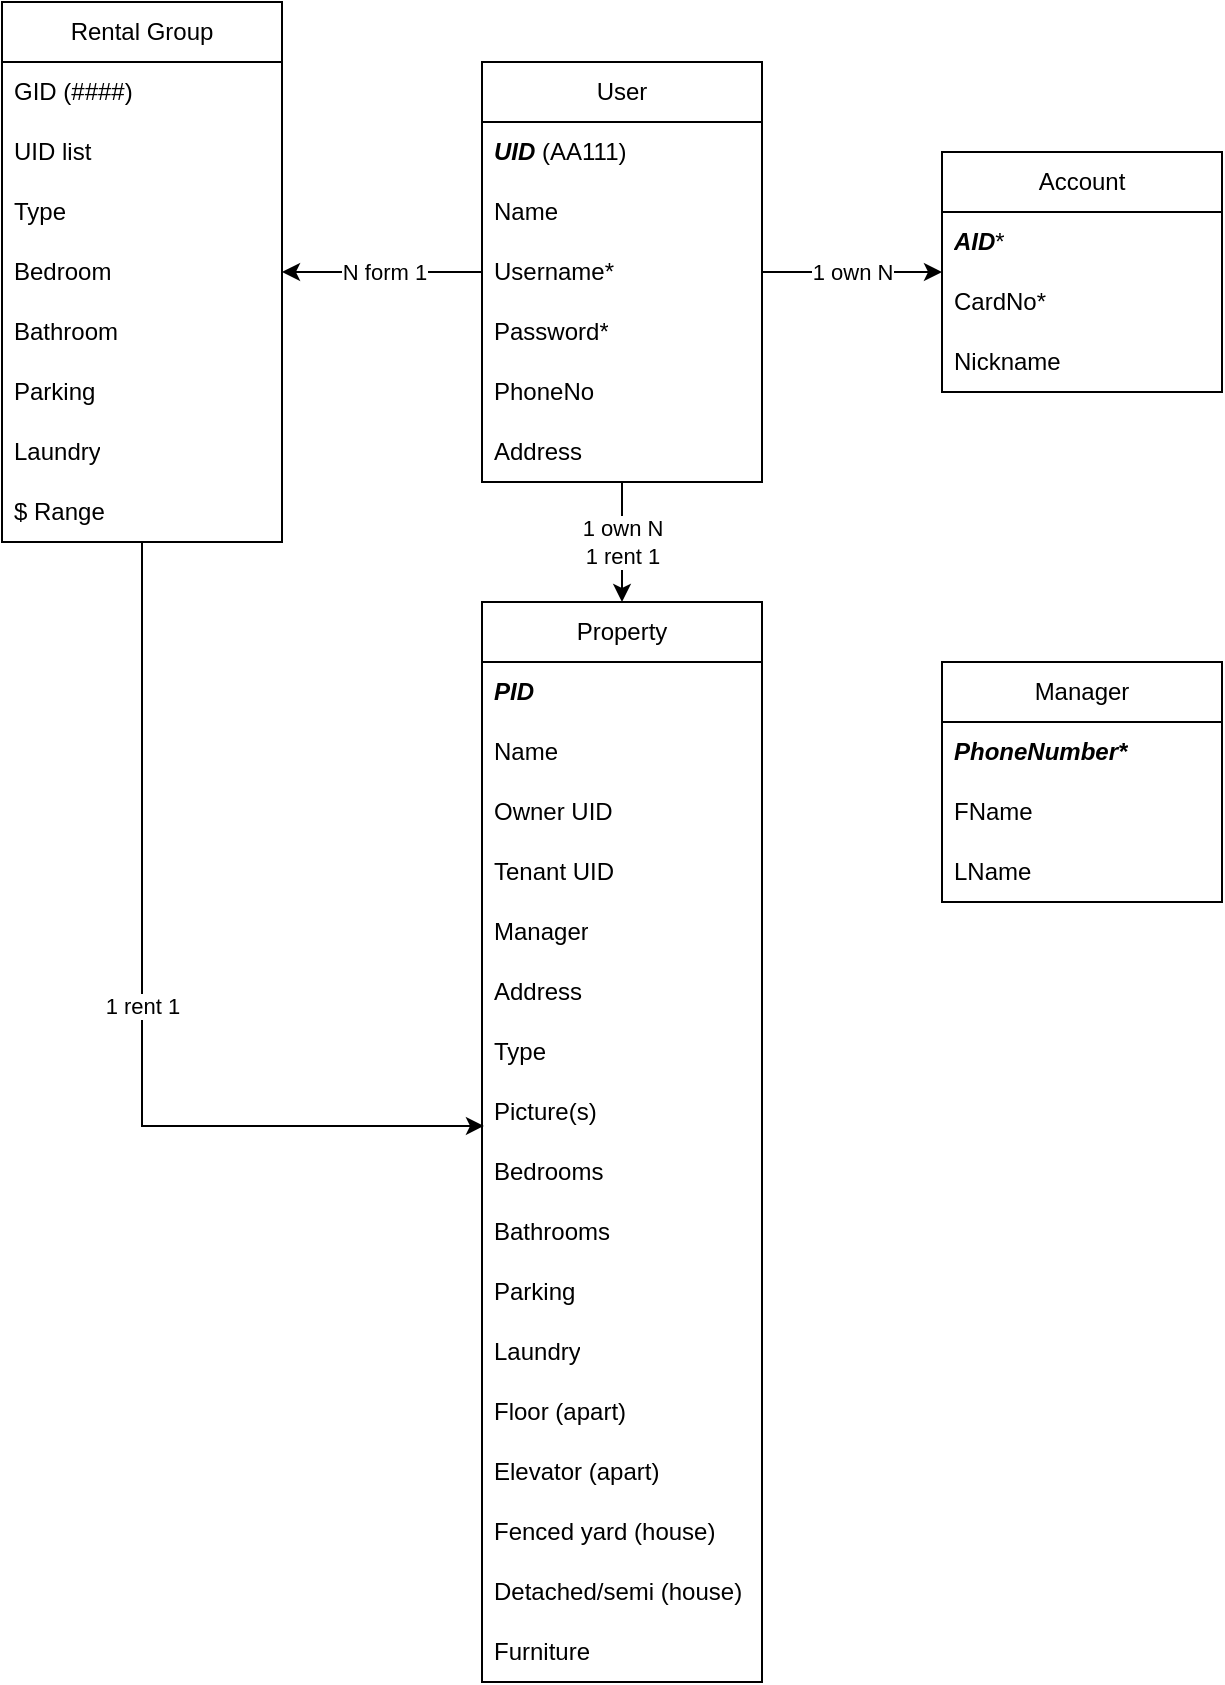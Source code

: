 <mxfile version="22.1.18" type="github">
  <diagram id="C5RBs43oDa-KdzZeNtuy" name="Page-1">
    <mxGraphModel dx="794" dy="413" grid="1" gridSize="10" guides="1" tooltips="1" connect="1" arrows="1" fold="1" page="1" pageScale="1" pageWidth="827" pageHeight="1169" math="0" shadow="0">
      <root>
        <mxCell id="WIyWlLk6GJQsqaUBKTNV-0" />
        <mxCell id="WIyWlLk6GJQsqaUBKTNV-1" parent="WIyWlLk6GJQsqaUBKTNV-0" />
        <mxCell id="_iqlYlecqy5unlglw5hI-12" value="1 own N" style="edgeStyle=orthogonalEdgeStyle;rounded=0;orthogonalLoop=1;jettySize=auto;html=1;entryX=0;entryY=0.5;entryDx=0;entryDy=0;" edge="1" parent="WIyWlLk6GJQsqaUBKTNV-1" source="_iqlYlecqy5unlglw5hI-2" target="_iqlYlecqy5unlglw5hI-8">
          <mxGeometry relative="1" as="geometry">
            <mxPoint x="490" y="285" as="targetPoint" />
          </mxGeometry>
        </mxCell>
        <mxCell id="_iqlYlecqy5unlglw5hI-17" style="edgeStyle=orthogonalEdgeStyle;rounded=0;orthogonalLoop=1;jettySize=auto;html=1;entryX=0.5;entryY=0;entryDx=0;entryDy=0;" edge="1" parent="WIyWlLk6GJQsqaUBKTNV-1" source="_iqlYlecqy5unlglw5hI-2" target="_iqlYlecqy5unlglw5hI-13">
          <mxGeometry relative="1" as="geometry" />
        </mxCell>
        <mxCell id="lewGBKHHSk3XJpXt-q_e-0" value="1 own N&lt;br&gt;1 rent 1" style="edgeLabel;html=1;align=center;verticalAlign=middle;resizable=0;points=[];" connectable="0" vertex="1" parent="_iqlYlecqy5unlglw5hI-17">
          <mxGeometry x="-0.28" y="1" relative="1" as="geometry">
            <mxPoint x="-1" y="8" as="offset" />
          </mxGeometry>
        </mxCell>
        <mxCell id="_iqlYlecqy5unlglw5hI-2" value="User" style="swimlane;fontStyle=0;childLayout=stackLayout;horizontal=1;startSize=30;horizontalStack=0;resizeParent=1;resizeParentMax=0;resizeLast=0;collapsible=1;marginBottom=0;whiteSpace=wrap;html=1;" vertex="1" parent="WIyWlLk6GJQsqaUBKTNV-1">
          <mxGeometry x="260" y="210" width="140" height="210" as="geometry" />
        </mxCell>
        <mxCell id="_iqlYlecqy5unlglw5hI-3" value="&lt;i&gt;&lt;b&gt;UID&lt;/b&gt;&lt;/i&gt; (AA111)" style="text;strokeColor=none;fillColor=none;align=left;verticalAlign=middle;spacingLeft=4;spacingRight=4;overflow=hidden;points=[[0,0.5],[1,0.5]];portConstraint=eastwest;rotatable=0;whiteSpace=wrap;html=1;" vertex="1" parent="_iqlYlecqy5unlglw5hI-2">
          <mxGeometry y="30" width="140" height="30" as="geometry" />
        </mxCell>
        <mxCell id="_iqlYlecqy5unlglw5hI-4" value="Name" style="text;strokeColor=none;fillColor=none;align=left;verticalAlign=middle;spacingLeft=4;spacingRight=4;overflow=hidden;points=[[0,0.5],[1,0.5]];portConstraint=eastwest;rotatable=0;whiteSpace=wrap;html=1;" vertex="1" parent="_iqlYlecqy5unlglw5hI-2">
          <mxGeometry y="60" width="140" height="30" as="geometry" />
        </mxCell>
        <mxCell id="_iqlYlecqy5unlglw5hI-23" value="Username*" style="text;strokeColor=none;fillColor=none;align=left;verticalAlign=middle;spacingLeft=4;spacingRight=4;overflow=hidden;points=[[0,0.5],[1,0.5]];portConstraint=eastwest;rotatable=0;whiteSpace=wrap;html=1;" vertex="1" parent="_iqlYlecqy5unlglw5hI-2">
          <mxGeometry y="90" width="140" height="30" as="geometry" />
        </mxCell>
        <mxCell id="_iqlYlecqy5unlglw5hI-24" value="Password*" style="text;strokeColor=none;fillColor=none;align=left;verticalAlign=middle;spacingLeft=4;spacingRight=4;overflow=hidden;points=[[0,0.5],[1,0.5]];portConstraint=eastwest;rotatable=0;whiteSpace=wrap;html=1;" vertex="1" parent="_iqlYlecqy5unlglw5hI-2">
          <mxGeometry y="120" width="140" height="30" as="geometry" />
        </mxCell>
        <mxCell id="_iqlYlecqy5unlglw5hI-5" value="&lt;div&gt;PhoneNo&lt;/div&gt;" style="text;strokeColor=none;fillColor=none;align=left;verticalAlign=middle;spacingLeft=4;spacingRight=4;overflow=hidden;points=[[0,0.5],[1,0.5]];portConstraint=eastwest;rotatable=0;whiteSpace=wrap;html=1;" vertex="1" parent="_iqlYlecqy5unlglw5hI-2">
          <mxGeometry y="150" width="140" height="30" as="geometry" />
        </mxCell>
        <mxCell id="_iqlYlecqy5unlglw5hI-7" value="Address" style="text;strokeColor=none;fillColor=none;align=left;verticalAlign=middle;spacingLeft=4;spacingRight=4;overflow=hidden;points=[[0,0.5],[1,0.5]];portConstraint=eastwest;rotatable=0;whiteSpace=wrap;html=1;" vertex="1" parent="_iqlYlecqy5unlglw5hI-2">
          <mxGeometry y="180" width="140" height="30" as="geometry" />
        </mxCell>
        <mxCell id="_iqlYlecqy5unlglw5hI-8" value="Account" style="swimlane;fontStyle=0;childLayout=stackLayout;horizontal=1;startSize=30;horizontalStack=0;resizeParent=1;resizeParentMax=0;resizeLast=0;collapsible=1;marginBottom=0;whiteSpace=wrap;html=1;" vertex="1" parent="WIyWlLk6GJQsqaUBKTNV-1">
          <mxGeometry x="490" y="255" width="140" height="120" as="geometry" />
        </mxCell>
        <mxCell id="_iqlYlecqy5unlglw5hI-46" value="&lt;b&gt;&lt;i&gt;AID&lt;/i&gt;&lt;/b&gt;*" style="text;strokeColor=none;fillColor=none;align=left;verticalAlign=middle;spacingLeft=4;spacingRight=4;overflow=hidden;points=[[0,0.5],[1,0.5]];portConstraint=eastwest;rotatable=0;whiteSpace=wrap;html=1;" vertex="1" parent="_iqlYlecqy5unlglw5hI-8">
          <mxGeometry y="30" width="140" height="30" as="geometry" />
        </mxCell>
        <mxCell id="_iqlYlecqy5unlglw5hI-10" value="CardNo*" style="text;strokeColor=none;fillColor=none;align=left;verticalAlign=middle;spacingLeft=4;spacingRight=4;overflow=hidden;points=[[0,0.5],[1,0.5]];portConstraint=eastwest;rotatable=0;whiteSpace=wrap;html=1;" vertex="1" parent="_iqlYlecqy5unlglw5hI-8">
          <mxGeometry y="60" width="140" height="30" as="geometry" />
        </mxCell>
        <mxCell id="_iqlYlecqy5unlglw5hI-33" value="Nickname" style="text;strokeColor=none;fillColor=none;align=left;verticalAlign=middle;spacingLeft=4;spacingRight=4;overflow=hidden;points=[[0,0.5],[1,0.5]];portConstraint=eastwest;rotatable=0;whiteSpace=wrap;html=1;" vertex="1" parent="_iqlYlecqy5unlglw5hI-8">
          <mxGeometry y="90" width="140" height="30" as="geometry" />
        </mxCell>
        <mxCell id="_iqlYlecqy5unlglw5hI-13" value="Property" style="swimlane;fontStyle=0;childLayout=stackLayout;horizontal=1;startSize=30;horizontalStack=0;resizeParent=1;resizeParentMax=0;resizeLast=0;collapsible=1;marginBottom=0;whiteSpace=wrap;html=1;" vertex="1" parent="WIyWlLk6GJQsqaUBKTNV-1">
          <mxGeometry x="260" y="480" width="140" height="540" as="geometry" />
        </mxCell>
        <mxCell id="_iqlYlecqy5unlglw5hI-14" value="&lt;b&gt;&lt;i&gt;PID&lt;/i&gt;&lt;/b&gt;" style="text;strokeColor=none;fillColor=none;align=left;verticalAlign=middle;spacingLeft=4;spacingRight=4;overflow=hidden;points=[[0,0.5],[1,0.5]];portConstraint=eastwest;rotatable=0;whiteSpace=wrap;html=1;" vertex="1" parent="_iqlYlecqy5unlglw5hI-13">
          <mxGeometry y="30" width="140" height="30" as="geometry" />
        </mxCell>
        <mxCell id="_iqlYlecqy5unlglw5hI-32" value="Name" style="text;strokeColor=none;fillColor=none;align=left;verticalAlign=middle;spacingLeft=4;spacingRight=4;overflow=hidden;points=[[0,0.5],[1,0.5]];portConstraint=eastwest;rotatable=0;whiteSpace=wrap;html=1;" vertex="1" parent="_iqlYlecqy5unlglw5hI-13">
          <mxGeometry y="60" width="140" height="30" as="geometry" />
        </mxCell>
        <mxCell id="_iqlYlecqy5unlglw5hI-30" value="Owner UID" style="text;strokeColor=none;fillColor=none;align=left;verticalAlign=middle;spacingLeft=4;spacingRight=4;overflow=hidden;points=[[0,0.5],[1,0.5]];portConstraint=eastwest;rotatable=0;whiteSpace=wrap;html=1;" vertex="1" parent="_iqlYlecqy5unlglw5hI-13">
          <mxGeometry y="90" width="140" height="30" as="geometry" />
        </mxCell>
        <mxCell id="_iqlYlecqy5unlglw5hI-31" value="Tenant UID" style="text;strokeColor=none;fillColor=none;align=left;verticalAlign=middle;spacingLeft=4;spacingRight=4;overflow=hidden;points=[[0,0.5],[1,0.5]];portConstraint=eastwest;rotatable=0;whiteSpace=wrap;html=1;" vertex="1" parent="_iqlYlecqy5unlglw5hI-13">
          <mxGeometry y="120" width="140" height="30" as="geometry" />
        </mxCell>
        <mxCell id="_iqlYlecqy5unlglw5hI-47" value="Manager" style="text;strokeColor=none;fillColor=none;align=left;verticalAlign=middle;spacingLeft=4;spacingRight=4;overflow=hidden;points=[[0,0.5],[1,0.5]];portConstraint=eastwest;rotatable=0;whiteSpace=wrap;html=1;" vertex="1" parent="_iqlYlecqy5unlglw5hI-13">
          <mxGeometry y="150" width="140" height="30" as="geometry" />
        </mxCell>
        <mxCell id="_iqlYlecqy5unlglw5hI-15" value="Address" style="text;strokeColor=none;fillColor=none;align=left;verticalAlign=middle;spacingLeft=4;spacingRight=4;overflow=hidden;points=[[0,0.5],[1,0.5]];portConstraint=eastwest;rotatable=0;whiteSpace=wrap;html=1;" vertex="1" parent="_iqlYlecqy5unlglw5hI-13">
          <mxGeometry y="180" width="140" height="30" as="geometry" />
        </mxCell>
        <mxCell id="_iqlYlecqy5unlglw5hI-19" value="Type" style="text;strokeColor=none;fillColor=none;align=left;verticalAlign=middle;spacingLeft=4;spacingRight=4;overflow=hidden;points=[[0,0.5],[1,0.5]];portConstraint=eastwest;rotatable=0;whiteSpace=wrap;html=1;" vertex="1" parent="_iqlYlecqy5unlglw5hI-13">
          <mxGeometry y="210" width="140" height="30" as="geometry" />
        </mxCell>
        <mxCell id="_iqlYlecqy5unlglw5hI-18" value="Picture(s)" style="text;strokeColor=none;fillColor=none;align=left;verticalAlign=middle;spacingLeft=4;spacingRight=4;overflow=hidden;points=[[0,0.5],[1,0.5]];portConstraint=eastwest;rotatable=0;whiteSpace=wrap;html=1;" vertex="1" parent="_iqlYlecqy5unlglw5hI-13">
          <mxGeometry y="240" width="140" height="30" as="geometry" />
        </mxCell>
        <mxCell id="_iqlYlecqy5unlglw5hI-16" value="Bedrooms" style="text;strokeColor=none;fillColor=none;align=left;verticalAlign=middle;spacingLeft=4;spacingRight=4;overflow=hidden;points=[[0,0.5],[1,0.5]];portConstraint=eastwest;rotatable=0;whiteSpace=wrap;html=1;" vertex="1" parent="_iqlYlecqy5unlglw5hI-13">
          <mxGeometry y="270" width="140" height="30" as="geometry" />
        </mxCell>
        <mxCell id="_iqlYlecqy5unlglw5hI-20" value="Bathrooms" style="text;strokeColor=none;fillColor=none;align=left;verticalAlign=middle;spacingLeft=4;spacingRight=4;overflow=hidden;points=[[0,0.5],[1,0.5]];portConstraint=eastwest;rotatable=0;whiteSpace=wrap;html=1;" vertex="1" parent="_iqlYlecqy5unlglw5hI-13">
          <mxGeometry y="300" width="140" height="30" as="geometry" />
        </mxCell>
        <mxCell id="_iqlYlecqy5unlglw5hI-21" value="Parking" style="text;strokeColor=none;fillColor=none;align=left;verticalAlign=middle;spacingLeft=4;spacingRight=4;overflow=hidden;points=[[0,0.5],[1,0.5]];portConstraint=eastwest;rotatable=0;whiteSpace=wrap;html=1;" vertex="1" parent="_iqlYlecqy5unlglw5hI-13">
          <mxGeometry y="330" width="140" height="30" as="geometry" />
        </mxCell>
        <mxCell id="_iqlYlecqy5unlglw5hI-22" value="Laundry" style="text;strokeColor=none;fillColor=none;align=left;verticalAlign=middle;spacingLeft=4;spacingRight=4;overflow=hidden;points=[[0,0.5],[1,0.5]];portConstraint=eastwest;rotatable=0;whiteSpace=wrap;html=1;" vertex="1" parent="_iqlYlecqy5unlglw5hI-13">
          <mxGeometry y="360" width="140" height="30" as="geometry" />
        </mxCell>
        <mxCell id="_iqlYlecqy5unlglw5hI-26" value="Floor (apart)" style="text;strokeColor=none;fillColor=none;align=left;verticalAlign=middle;spacingLeft=4;spacingRight=4;overflow=hidden;points=[[0,0.5],[1,0.5]];portConstraint=eastwest;rotatable=0;whiteSpace=wrap;html=1;" vertex="1" parent="_iqlYlecqy5unlglw5hI-13">
          <mxGeometry y="390" width="140" height="30" as="geometry" />
        </mxCell>
        <mxCell id="_iqlYlecqy5unlglw5hI-27" value="Elevator (apart)" style="text;strokeColor=none;fillColor=none;align=left;verticalAlign=middle;spacingLeft=4;spacingRight=4;overflow=hidden;points=[[0,0.5],[1,0.5]];portConstraint=eastwest;rotatable=0;whiteSpace=wrap;html=1;" vertex="1" parent="_iqlYlecqy5unlglw5hI-13">
          <mxGeometry y="420" width="140" height="30" as="geometry" />
        </mxCell>
        <mxCell id="_iqlYlecqy5unlglw5hI-25" value="Fenced yard (house)" style="text;strokeColor=none;fillColor=none;align=left;verticalAlign=middle;spacingLeft=4;spacingRight=4;overflow=hidden;points=[[0,0.5],[1,0.5]];portConstraint=eastwest;rotatable=0;whiteSpace=wrap;html=1;" vertex="1" parent="_iqlYlecqy5unlglw5hI-13">
          <mxGeometry y="450" width="140" height="30" as="geometry" />
        </mxCell>
        <mxCell id="_iqlYlecqy5unlglw5hI-28" value="Detached/semi (house)" style="text;strokeColor=none;fillColor=none;align=left;verticalAlign=middle;spacingLeft=4;spacingRight=4;overflow=hidden;points=[[0,0.5],[1,0.5]];portConstraint=eastwest;rotatable=0;whiteSpace=wrap;html=1;" vertex="1" parent="_iqlYlecqy5unlglw5hI-13">
          <mxGeometry y="480" width="140" height="30" as="geometry" />
        </mxCell>
        <mxCell id="_iqlYlecqy5unlglw5hI-29" value="Furniture" style="text;strokeColor=none;fillColor=none;align=left;verticalAlign=middle;spacingLeft=4;spacingRight=4;overflow=hidden;points=[[0,0.5],[1,0.5]];portConstraint=eastwest;rotatable=0;whiteSpace=wrap;html=1;" vertex="1" parent="_iqlYlecqy5unlglw5hI-13">
          <mxGeometry y="510" width="140" height="30" as="geometry" />
        </mxCell>
        <mxCell id="_iqlYlecqy5unlglw5hI-34" value="Rental Group" style="swimlane;fontStyle=0;childLayout=stackLayout;horizontal=1;startSize=30;horizontalStack=0;resizeParent=1;resizeParentMax=0;resizeLast=0;collapsible=1;marginBottom=0;whiteSpace=wrap;html=1;" vertex="1" parent="WIyWlLk6GJQsqaUBKTNV-1">
          <mxGeometry x="20" y="180" width="140" height="270" as="geometry" />
        </mxCell>
        <mxCell id="_iqlYlecqy5unlglw5hI-35" value="GID (####)" style="text;strokeColor=none;fillColor=none;align=left;verticalAlign=middle;spacingLeft=4;spacingRight=4;overflow=hidden;points=[[0,0.5],[1,0.5]];portConstraint=eastwest;rotatable=0;whiteSpace=wrap;html=1;" vertex="1" parent="_iqlYlecqy5unlglw5hI-34">
          <mxGeometry y="30" width="140" height="30" as="geometry" />
        </mxCell>
        <mxCell id="_iqlYlecqy5unlglw5hI-36" value="UID list" style="text;strokeColor=none;fillColor=none;align=left;verticalAlign=middle;spacingLeft=4;spacingRight=4;overflow=hidden;points=[[0,0.5],[1,0.5]];portConstraint=eastwest;rotatable=0;whiteSpace=wrap;html=1;" vertex="1" parent="_iqlYlecqy5unlglw5hI-34">
          <mxGeometry y="60" width="140" height="30" as="geometry" />
        </mxCell>
        <mxCell id="_iqlYlecqy5unlglw5hI-37" value="Type" style="text;strokeColor=none;fillColor=none;align=left;verticalAlign=middle;spacingLeft=4;spacingRight=4;overflow=hidden;points=[[0,0.5],[1,0.5]];portConstraint=eastwest;rotatable=0;whiteSpace=wrap;html=1;" vertex="1" parent="_iqlYlecqy5unlglw5hI-34">
          <mxGeometry y="90" width="140" height="30" as="geometry" />
        </mxCell>
        <mxCell id="_iqlYlecqy5unlglw5hI-38" value="Bedroom" style="text;strokeColor=none;fillColor=none;align=left;verticalAlign=middle;spacingLeft=4;spacingRight=4;overflow=hidden;points=[[0,0.5],[1,0.5]];portConstraint=eastwest;rotatable=0;whiteSpace=wrap;html=1;" vertex="1" parent="_iqlYlecqy5unlglw5hI-34">
          <mxGeometry y="120" width="140" height="30" as="geometry" />
        </mxCell>
        <mxCell id="_iqlYlecqy5unlglw5hI-39" value="Bathroom" style="text;strokeColor=none;fillColor=none;align=left;verticalAlign=middle;spacingLeft=4;spacingRight=4;overflow=hidden;points=[[0,0.5],[1,0.5]];portConstraint=eastwest;rotatable=0;whiteSpace=wrap;html=1;" vertex="1" parent="_iqlYlecqy5unlglw5hI-34">
          <mxGeometry y="150" width="140" height="30" as="geometry" />
        </mxCell>
        <mxCell id="_iqlYlecqy5unlglw5hI-42" value="Parking" style="text;strokeColor=none;fillColor=none;align=left;verticalAlign=middle;spacingLeft=4;spacingRight=4;overflow=hidden;points=[[0,0.5],[1,0.5]];portConstraint=eastwest;rotatable=0;whiteSpace=wrap;html=1;" vertex="1" parent="_iqlYlecqy5unlglw5hI-34">
          <mxGeometry y="180" width="140" height="30" as="geometry" />
        </mxCell>
        <mxCell id="_iqlYlecqy5unlglw5hI-43" value="Laundry" style="text;strokeColor=none;fillColor=none;align=left;verticalAlign=middle;spacingLeft=4;spacingRight=4;overflow=hidden;points=[[0,0.5],[1,0.5]];portConstraint=eastwest;rotatable=0;whiteSpace=wrap;html=1;" vertex="1" parent="_iqlYlecqy5unlglw5hI-34">
          <mxGeometry y="210" width="140" height="30" as="geometry" />
        </mxCell>
        <mxCell id="_iqlYlecqy5unlglw5hI-44" value="$ Range" style="text;strokeColor=none;fillColor=none;align=left;verticalAlign=middle;spacingLeft=4;spacingRight=4;overflow=hidden;points=[[0,0.5],[1,0.5]];portConstraint=eastwest;rotatable=0;whiteSpace=wrap;html=1;" vertex="1" parent="_iqlYlecqy5unlglw5hI-34">
          <mxGeometry y="240" width="140" height="30" as="geometry" />
        </mxCell>
        <mxCell id="_iqlYlecqy5unlglw5hI-40" style="edgeStyle=orthogonalEdgeStyle;rounded=0;orthogonalLoop=1;jettySize=auto;html=1;entryX=1;entryY=0.5;entryDx=0;entryDy=0;" edge="1" parent="WIyWlLk6GJQsqaUBKTNV-1" source="_iqlYlecqy5unlglw5hI-23" target="_iqlYlecqy5unlglw5hI-38">
          <mxGeometry relative="1" as="geometry">
            <mxPoint x="200" y="315" as="targetPoint" />
          </mxGeometry>
        </mxCell>
        <mxCell id="_iqlYlecqy5unlglw5hI-41" value="N form 1" style="edgeLabel;html=1;align=center;verticalAlign=middle;resizable=0;points=[];" vertex="1" connectable="0" parent="_iqlYlecqy5unlglw5hI-40">
          <mxGeometry x="-0.306" y="1" relative="1" as="geometry">
            <mxPoint x="-15" y="-1" as="offset" />
          </mxGeometry>
        </mxCell>
        <mxCell id="_iqlYlecqy5unlglw5hI-45" value="1 rent 1" style="edgeStyle=orthogonalEdgeStyle;rounded=0;orthogonalLoop=1;jettySize=auto;html=1;entryX=0.007;entryY=0.733;entryDx=0;entryDy=0;entryPerimeter=0;" edge="1" parent="WIyWlLk6GJQsqaUBKTNV-1" source="_iqlYlecqy5unlglw5hI-34" target="_iqlYlecqy5unlglw5hI-18">
          <mxGeometry relative="1" as="geometry" />
        </mxCell>
        <mxCell id="_iqlYlecqy5unlglw5hI-48" value="Manager" style="swimlane;fontStyle=0;childLayout=stackLayout;horizontal=1;startSize=30;horizontalStack=0;resizeParent=1;resizeParentMax=0;resizeLast=0;collapsible=1;marginBottom=0;whiteSpace=wrap;html=1;" vertex="1" parent="WIyWlLk6GJQsqaUBKTNV-1">
          <mxGeometry x="490" y="510" width="140" height="120" as="geometry" />
        </mxCell>
        <mxCell id="_iqlYlecqy5unlglw5hI-49" value="&lt;b&gt;&lt;i&gt;PhoneNumber*&lt;/i&gt;&lt;/b&gt;" style="text;strokeColor=none;fillColor=none;align=left;verticalAlign=middle;spacingLeft=4;spacingRight=4;overflow=hidden;points=[[0,0.5],[1,0.5]];portConstraint=eastwest;rotatable=0;whiteSpace=wrap;html=1;" vertex="1" parent="_iqlYlecqy5unlglw5hI-48">
          <mxGeometry y="30" width="140" height="30" as="geometry" />
        </mxCell>
        <mxCell id="_iqlYlecqy5unlglw5hI-50" value="FName" style="text;strokeColor=none;fillColor=none;align=left;verticalAlign=middle;spacingLeft=4;spacingRight=4;overflow=hidden;points=[[0,0.5],[1,0.5]];portConstraint=eastwest;rotatable=0;whiteSpace=wrap;html=1;" vertex="1" parent="_iqlYlecqy5unlglw5hI-48">
          <mxGeometry y="60" width="140" height="30" as="geometry" />
        </mxCell>
        <mxCell id="_iqlYlecqy5unlglw5hI-51" value="LName" style="text;strokeColor=none;fillColor=none;align=left;verticalAlign=middle;spacingLeft=4;spacingRight=4;overflow=hidden;points=[[0,0.5],[1,0.5]];portConstraint=eastwest;rotatable=0;whiteSpace=wrap;html=1;" vertex="1" parent="_iqlYlecqy5unlglw5hI-48">
          <mxGeometry y="90" width="140" height="30" as="geometry" />
        </mxCell>
      </root>
    </mxGraphModel>
  </diagram>
</mxfile>
